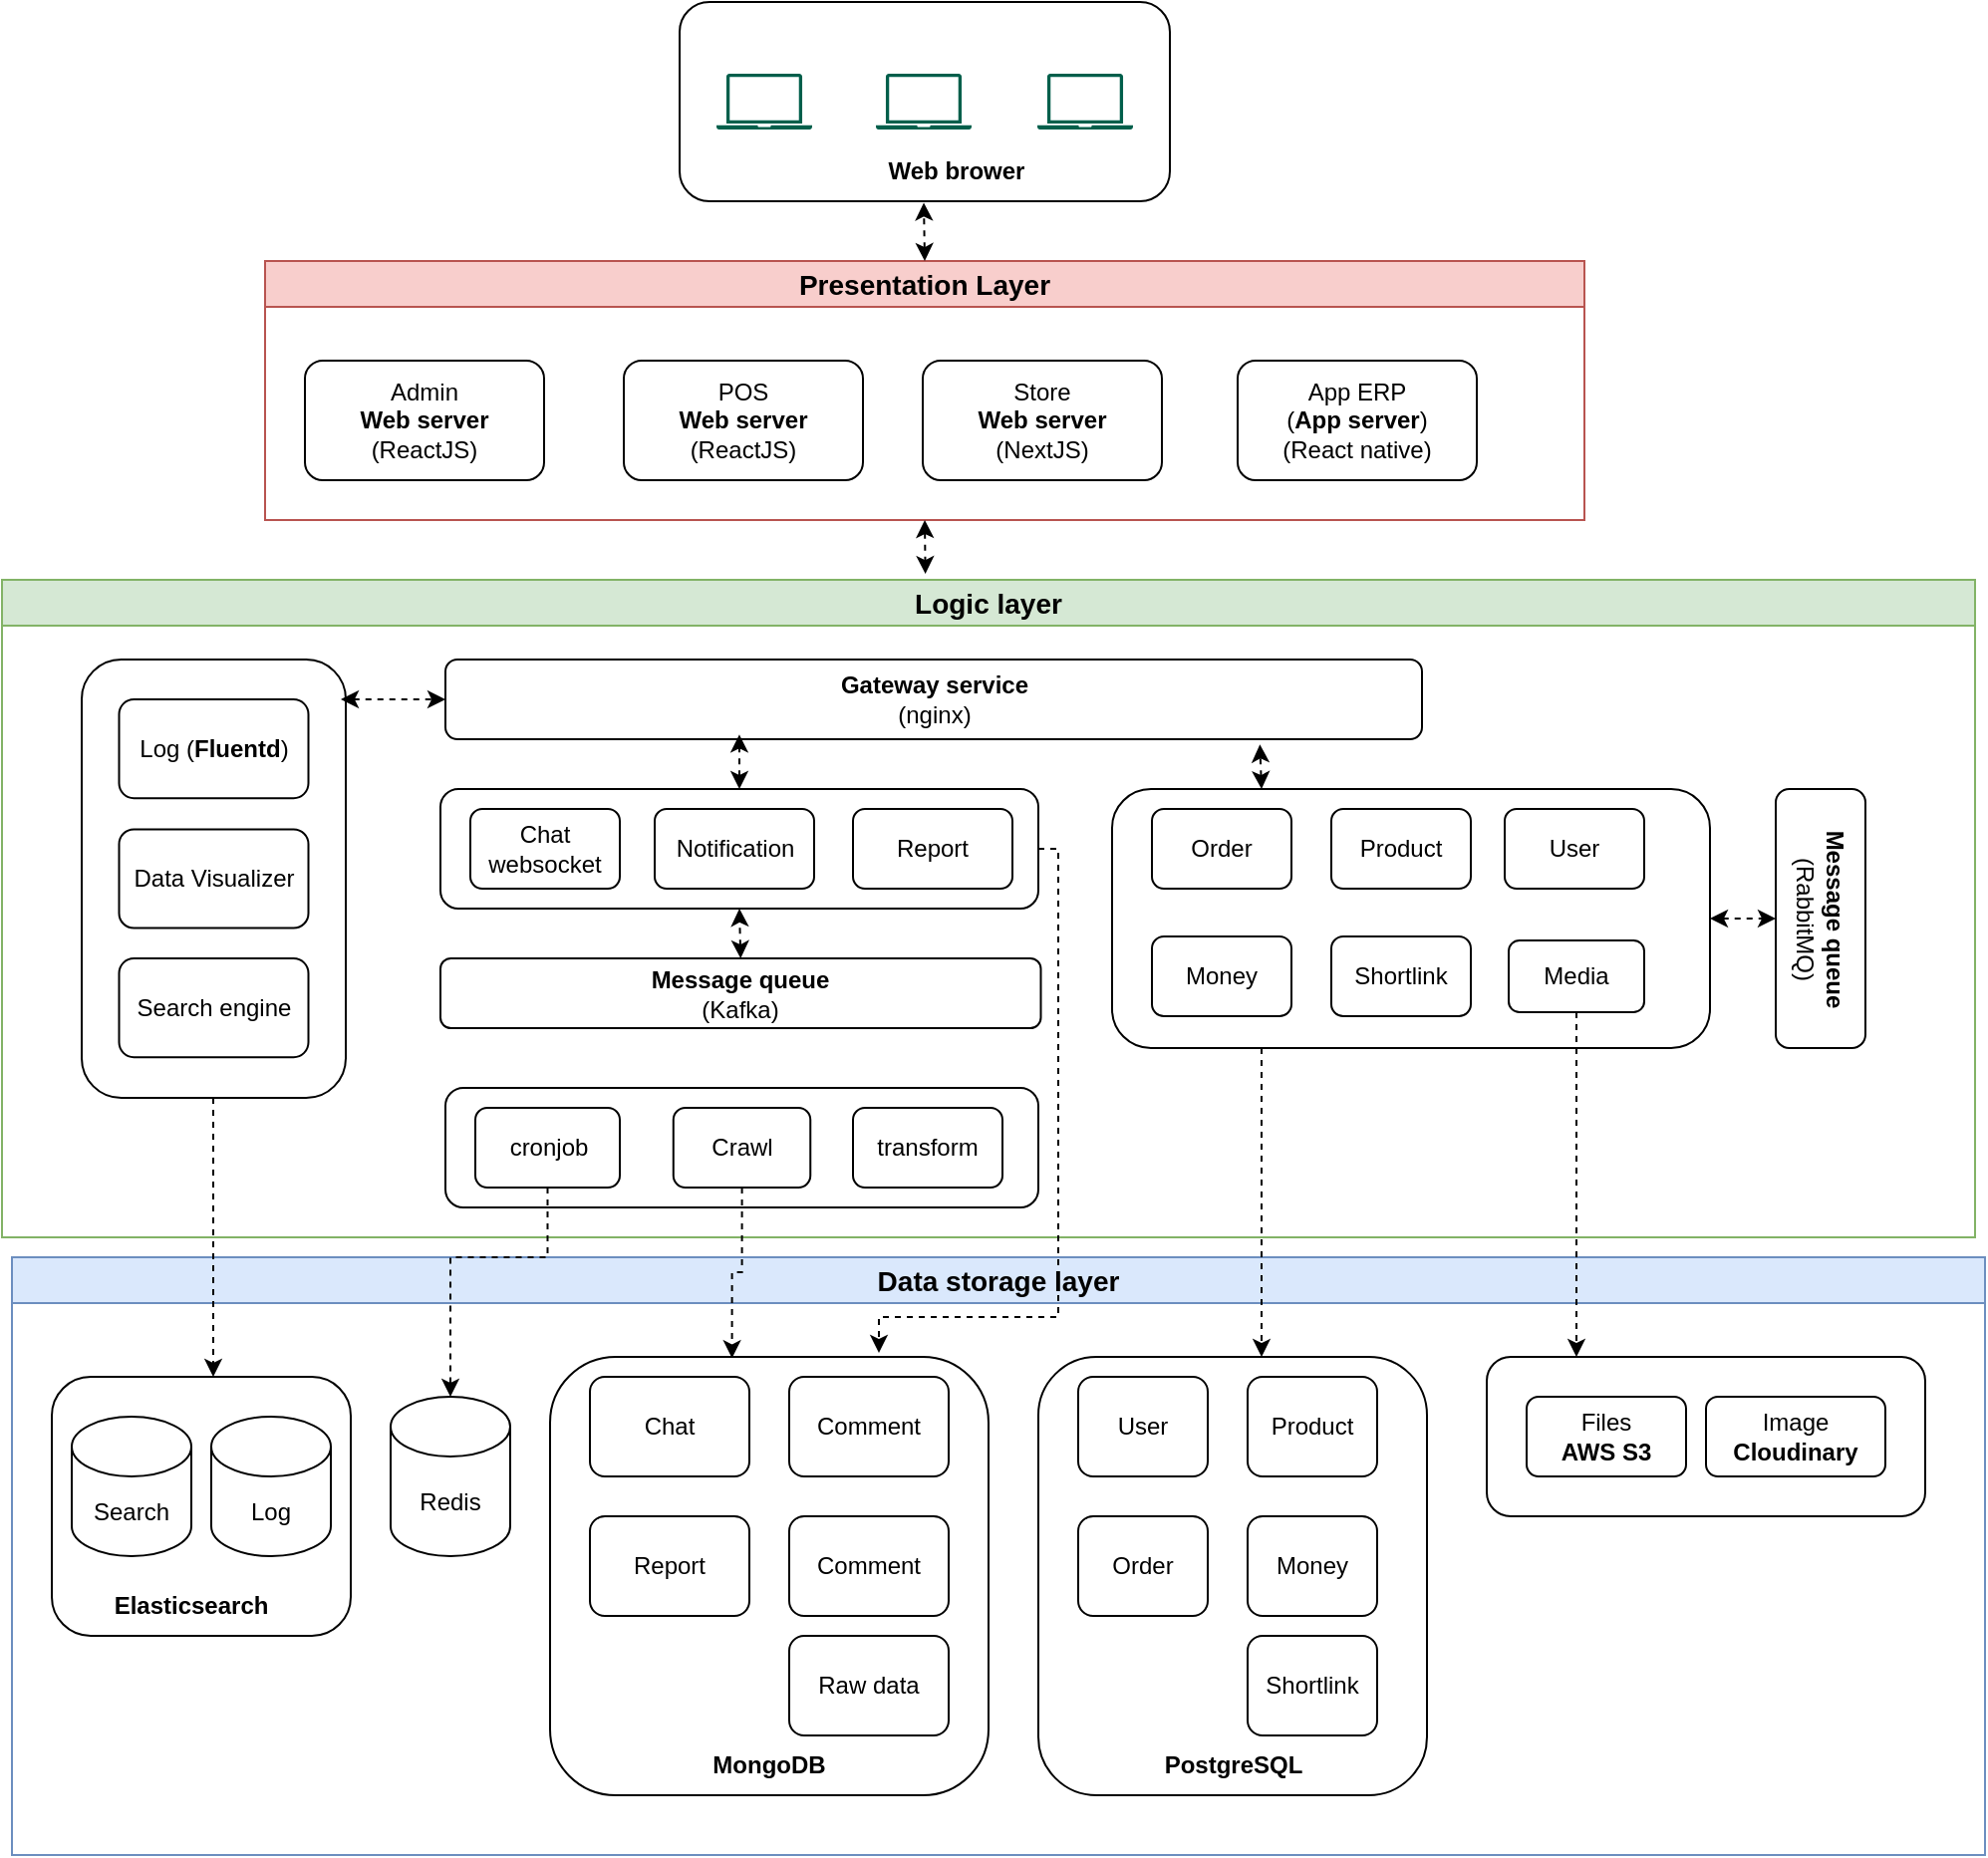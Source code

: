 <mxfile version="21.6.8" type="github">
  <diagram name="Page-1" id="j6dD-TUSr5Li1pP9D4Zx">
    <mxGraphModel dx="1730" dy="1546" grid="1" gridSize="10" guides="1" tooltips="1" connect="1" arrows="1" fold="1" page="1" pageScale="1" pageWidth="850" pageHeight="1100" math="0" shadow="0">
      <root>
        <mxCell id="0" />
        <mxCell id="1" parent="0" />
        <mxCell id="ZhyeiX_FUr-p3HCYH4gQ-8" value="&lt;font style=&quot;font-size: 14px;&quot;&gt;Presentation Layer&lt;/font&gt;" style="swimlane;whiteSpace=wrap;html=1;fillColor=#f8cecc;strokeColor=#b85450;" parent="1" vertex="1">
          <mxGeometry x="12" y="120" width="662" height="130" as="geometry" />
        </mxCell>
        <mxCell id="ZhyeiX_FUr-p3HCYH4gQ-9" value="Admin&lt;br&gt;&lt;b&gt;Web server&lt;/b&gt;&lt;br&gt;(ReactJS)" style="rounded=1;whiteSpace=wrap;html=1;" parent="ZhyeiX_FUr-p3HCYH4gQ-8" vertex="1">
          <mxGeometry x="20" y="50" width="120" height="60" as="geometry" />
        </mxCell>
        <mxCell id="ZhyeiX_FUr-p3HCYH4gQ-10" value="POS&lt;br&gt;&lt;b&gt;Web server&lt;/b&gt;&lt;br&gt;(ReactJS)" style="rounded=1;whiteSpace=wrap;html=1;" parent="ZhyeiX_FUr-p3HCYH4gQ-8" vertex="1">
          <mxGeometry x="180" y="50" width="120" height="60" as="geometry" />
        </mxCell>
        <mxCell id="ZhyeiX_FUr-p3HCYH4gQ-11" value="Store&lt;br&gt;&lt;b&gt;Web server&lt;/b&gt;&lt;br&gt;(NextJS)" style="rounded=1;whiteSpace=wrap;html=1;" parent="ZhyeiX_FUr-p3HCYH4gQ-8" vertex="1">
          <mxGeometry x="330" y="50" width="120" height="60" as="geometry" />
        </mxCell>
        <mxCell id="A_Ga23tRdeRfQlu0e6Dd-1" value="App ERP&lt;br&gt;(&lt;b&gt;App server&lt;/b&gt;)&lt;br&gt;(React native)" style="rounded=1;whiteSpace=wrap;html=1;" vertex="1" parent="ZhyeiX_FUr-p3HCYH4gQ-8">
          <mxGeometry x="488" y="50" width="120" height="60" as="geometry" />
        </mxCell>
        <mxCell id="ZhyeiX_FUr-p3HCYH4gQ-17" value="&lt;font style=&quot;font-size: 14px;&quot;&gt;Logic layer&lt;/font&gt;" style="swimlane;whiteSpace=wrap;html=1;fillColor=#d5e8d4;strokeColor=#82b366;movable=1;resizable=1;rotatable=1;deletable=1;editable=1;locked=0;connectable=1;" parent="1" vertex="1">
          <mxGeometry x="-120" y="280" width="990" height="330" as="geometry" />
        </mxCell>
        <mxCell id="ZhyeiX_FUr-p3HCYH4gQ-130" value="" style="rounded=1;whiteSpace=wrap;html=1;" parent="ZhyeiX_FUr-p3HCYH4gQ-17" vertex="1">
          <mxGeometry x="222.5" y="255" width="297.5" height="60" as="geometry" />
        </mxCell>
        <mxCell id="ZhyeiX_FUr-p3HCYH4gQ-131" value="" style="rounded=1;whiteSpace=wrap;html=1;" parent="ZhyeiX_FUr-p3HCYH4gQ-17" vertex="1">
          <mxGeometry x="220" y="105" width="300" height="60" as="geometry" />
        </mxCell>
        <mxCell id="ZhyeiX_FUr-p3HCYH4gQ-132" value="Notification" style="rounded=1;whiteSpace=wrap;html=1;" parent="ZhyeiX_FUr-p3HCYH4gQ-17" vertex="1">
          <mxGeometry x="327.5" y="115" width="80" height="40" as="geometry" />
        </mxCell>
        <mxCell id="ZhyeiX_FUr-p3HCYH4gQ-133" value="Chat&lt;br&gt;websocket" style="rounded=1;whiteSpace=wrap;html=1;" parent="ZhyeiX_FUr-p3HCYH4gQ-17" vertex="1">
          <mxGeometry x="235" y="115" width="75" height="40" as="geometry" />
        </mxCell>
        <mxCell id="ZhyeiX_FUr-p3HCYH4gQ-134" value="transform" style="rounded=1;whiteSpace=wrap;html=1;" parent="ZhyeiX_FUr-p3HCYH4gQ-17" vertex="1">
          <mxGeometry x="427" y="265" width="75" height="40" as="geometry" />
        </mxCell>
        <mxCell id="ZhyeiX_FUr-p3HCYH4gQ-135" value="cronjob" style="rounded=1;whiteSpace=wrap;html=1;" parent="ZhyeiX_FUr-p3HCYH4gQ-17" vertex="1">
          <mxGeometry x="237.5" y="265" width="72.5" height="40" as="geometry" />
        </mxCell>
        <mxCell id="ZhyeiX_FUr-p3HCYH4gQ-136" value="Crawl" style="rounded=1;whiteSpace=wrap;html=1;" parent="ZhyeiX_FUr-p3HCYH4gQ-17" vertex="1">
          <mxGeometry x="336.88" y="265" width="68.75" height="40" as="geometry" />
        </mxCell>
        <mxCell id="ZhyeiX_FUr-p3HCYH4gQ-137" value="Report" style="rounded=1;whiteSpace=wrap;html=1;" parent="ZhyeiX_FUr-p3HCYH4gQ-17" vertex="1">
          <mxGeometry x="427" y="115" width="80" height="40" as="geometry" />
        </mxCell>
        <mxCell id="ZhyeiX_FUr-p3HCYH4gQ-138" value="&lt;b&gt;Message queue&lt;/b&gt;&lt;br&gt;(RabbitMQ)&lt;b&gt;&lt;br&gt;&lt;/b&gt;" style="rounded=1;whiteSpace=wrap;html=1;rotation=90;" parent="ZhyeiX_FUr-p3HCYH4gQ-17" vertex="1">
          <mxGeometry x="847.5" y="147.5" width="130" height="45" as="geometry" />
        </mxCell>
        <mxCell id="ZhyeiX_FUr-p3HCYH4gQ-139" value="" style="rounded=1;whiteSpace=wrap;html=1;" parent="ZhyeiX_FUr-p3HCYH4gQ-17" vertex="1">
          <mxGeometry x="557" y="105" width="300" height="130" as="geometry" />
        </mxCell>
        <mxCell id="ZhyeiX_FUr-p3HCYH4gQ-140" value="Media" style="rounded=1;whiteSpace=wrap;html=1;" parent="ZhyeiX_FUr-p3HCYH4gQ-17" vertex="1">
          <mxGeometry x="756" y="181" width="68" height="36" as="geometry" />
        </mxCell>
        <mxCell id="ZhyeiX_FUr-p3HCYH4gQ-141" value="Shortlink" style="rounded=1;whiteSpace=wrap;html=1;" parent="ZhyeiX_FUr-p3HCYH4gQ-17" vertex="1">
          <mxGeometry x="667" y="179" width="70" height="40" as="geometry" />
        </mxCell>
        <mxCell id="ZhyeiX_FUr-p3HCYH4gQ-142" value="Order" style="rounded=1;whiteSpace=wrap;html=1;" parent="ZhyeiX_FUr-p3HCYH4gQ-17" vertex="1">
          <mxGeometry x="577" y="115" width="70" height="40" as="geometry" />
        </mxCell>
        <mxCell id="ZhyeiX_FUr-p3HCYH4gQ-143" value="Product" style="rounded=1;whiteSpace=wrap;html=1;" parent="ZhyeiX_FUr-p3HCYH4gQ-17" vertex="1">
          <mxGeometry x="667" y="115" width="70" height="40" as="geometry" />
        </mxCell>
        <mxCell id="ZhyeiX_FUr-p3HCYH4gQ-144" value="User" style="rounded=1;whiteSpace=wrap;html=1;" parent="ZhyeiX_FUr-p3HCYH4gQ-17" vertex="1">
          <mxGeometry x="754" y="115" width="70" height="40" as="geometry" />
        </mxCell>
        <mxCell id="ZhyeiX_FUr-p3HCYH4gQ-145" value="Money" style="rounded=1;whiteSpace=wrap;html=1;" parent="ZhyeiX_FUr-p3HCYH4gQ-17" vertex="1">
          <mxGeometry x="577" y="179" width="70" height="40" as="geometry" />
        </mxCell>
        <mxCell id="ZhyeiX_FUr-p3HCYH4gQ-146" value="&lt;b&gt;Message queue&lt;/b&gt;&lt;br&gt;(Kafka)&lt;b&gt;&lt;br&gt;&lt;/b&gt;" style="rounded=1;whiteSpace=wrap;html=1;" parent="ZhyeiX_FUr-p3HCYH4gQ-17" vertex="1">
          <mxGeometry x="220" y="190" width="301.25" height="35" as="geometry" />
        </mxCell>
        <mxCell id="ZhyeiX_FUr-p3HCYH4gQ-147" value="" style="endArrow=classic;startArrow=classic;html=1;exitX=0.5;exitY=0;exitDx=0;exitDy=0;entryX=0.5;entryY=1;entryDx=0;entryDy=0;rounded=0;strokeColor=default;dashed=1;" parent="ZhyeiX_FUr-p3HCYH4gQ-17" source="ZhyeiX_FUr-p3HCYH4gQ-146" target="ZhyeiX_FUr-p3HCYH4gQ-131" edge="1">
          <mxGeometry width="50" height="50" relative="1" as="geometry">
            <mxPoint x="647" y="365" as="sourcePoint" />
            <mxPoint x="697" y="315" as="targetPoint" />
          </mxGeometry>
        </mxCell>
        <mxCell id="ZhyeiX_FUr-p3HCYH4gQ-155" value="" style="group" parent="ZhyeiX_FUr-p3HCYH4gQ-17" vertex="1" connectable="0">
          <mxGeometry x="40" y="40" width="132.5" height="310" as="geometry" />
        </mxCell>
        <mxCell id="ZhyeiX_FUr-p3HCYH4gQ-152" value="" style="rounded=1;whiteSpace=wrap;html=1;" parent="ZhyeiX_FUr-p3HCYH4gQ-155" vertex="1">
          <mxGeometry width="132.5" height="220" as="geometry" />
        </mxCell>
        <mxCell id="ZhyeiX_FUr-p3HCYH4gQ-99" value="Log (&lt;b&gt;Fluentd&lt;/b&gt;)" style="rounded=1;whiteSpace=wrap;html=1;" parent="ZhyeiX_FUr-p3HCYH4gQ-155" vertex="1">
          <mxGeometry x="18.75" y="20.0" width="95" height="49.6" as="geometry" />
        </mxCell>
        <mxCell id="ZhyeiX_FUr-p3HCYH4gQ-122" value="Data Visualizer" style="rounded=1;whiteSpace=wrap;html=1;" parent="ZhyeiX_FUr-p3HCYH4gQ-155" vertex="1">
          <mxGeometry x="18.75" y="85.2" width="95" height="49.6" as="geometry" />
        </mxCell>
        <mxCell id="ZhyeiX_FUr-p3HCYH4gQ-126" value="Search engine" style="rounded=1;whiteSpace=wrap;html=1;" parent="ZhyeiX_FUr-p3HCYH4gQ-155" vertex="1">
          <mxGeometry x="18.75" y="150" width="95" height="49.6" as="geometry" />
        </mxCell>
        <mxCell id="ZhyeiX_FUr-p3HCYH4gQ-16" value="&lt;b&gt;Gateway service&lt;/b&gt;&lt;br&gt;(nginx)" style="rounded=1;whiteSpace=wrap;html=1;" parent="ZhyeiX_FUr-p3HCYH4gQ-17" vertex="1">
          <mxGeometry x="222.5" y="40" width="490" height="40" as="geometry" />
        </mxCell>
        <mxCell id="ZhyeiX_FUr-p3HCYH4gQ-160" value="" style="endArrow=classic;startArrow=classic;html=1;rounded=0;exitX=1;exitY=0.5;exitDx=0;exitDy=0;entryX=0.5;entryY=1;entryDx=0;entryDy=0;dashed=1;" parent="ZhyeiX_FUr-p3HCYH4gQ-17" source="ZhyeiX_FUr-p3HCYH4gQ-139" target="ZhyeiX_FUr-p3HCYH4gQ-138" edge="1">
          <mxGeometry width="50" height="50" relative="1" as="geometry">
            <mxPoint x="470" y="280" as="sourcePoint" />
            <mxPoint x="520" y="230" as="targetPoint" />
          </mxGeometry>
        </mxCell>
        <mxCell id="ZhyeiX_FUr-p3HCYH4gQ-163" value="" style="endArrow=classic;startArrow=classic;html=1;rounded=0;exitX=0.5;exitY=0;exitDx=0;exitDy=0;entryX=0.301;entryY=0.942;entryDx=0;entryDy=0;entryPerimeter=0;dashed=1;" parent="ZhyeiX_FUr-p3HCYH4gQ-17" source="ZhyeiX_FUr-p3HCYH4gQ-131" target="ZhyeiX_FUr-p3HCYH4gQ-16" edge="1">
          <mxGeometry width="50" height="50" relative="1" as="geometry">
            <mxPoint x="470" y="30" as="sourcePoint" />
            <mxPoint x="520" y="-20" as="targetPoint" />
          </mxGeometry>
        </mxCell>
        <mxCell id="ZhyeiX_FUr-p3HCYH4gQ-164" value="" style="endArrow=classic;startArrow=classic;html=1;rounded=0;exitX=0.25;exitY=0;exitDx=0;exitDy=0;entryX=0.834;entryY=1.067;entryDx=0;entryDy=0;entryPerimeter=0;dashed=1;" parent="ZhyeiX_FUr-p3HCYH4gQ-17" source="ZhyeiX_FUr-p3HCYH4gQ-139" target="ZhyeiX_FUr-p3HCYH4gQ-16" edge="1">
          <mxGeometry width="50" height="50" relative="1" as="geometry">
            <mxPoint x="470" y="30" as="sourcePoint" />
            <mxPoint x="520" y="-20" as="targetPoint" />
          </mxGeometry>
        </mxCell>
        <mxCell id="ZhyeiX_FUr-p3HCYH4gQ-31" value="&lt;font style=&quot;font-size: 14px;&quot;&gt;Data storage layer&lt;/font&gt;" style="swimlane;whiteSpace=wrap;html=1;fillColor=#dae8fc;strokeColor=#6c8ebf;startSize=23;" parent="1" vertex="1">
          <mxGeometry x="-115" y="620" width="990" height="300" as="geometry" />
        </mxCell>
        <mxCell id="ZhyeiX_FUr-p3HCYH4gQ-50" value="" style="rounded=1;whiteSpace=wrap;html=1;" parent="ZhyeiX_FUr-p3HCYH4gQ-31" vertex="1">
          <mxGeometry x="270" y="50" width="220" height="220" as="geometry" />
        </mxCell>
        <mxCell id="ZhyeiX_FUr-p3HCYH4gQ-63" value="" style="rounded=1;whiteSpace=wrap;html=1;" parent="ZhyeiX_FUr-p3HCYH4gQ-31" vertex="1">
          <mxGeometry x="740" y="50" width="220" height="80" as="geometry" />
        </mxCell>
        <mxCell id="ZhyeiX_FUr-p3HCYH4gQ-70" value="&lt;b&gt;MongoDB&lt;/b&gt;" style="text;html=1;strokeColor=none;fillColor=none;align=center;verticalAlign=middle;whiteSpace=wrap;rounded=0;" parent="ZhyeiX_FUr-p3HCYH4gQ-31" vertex="1">
          <mxGeometry x="350" y="240" width="60" height="30" as="geometry" />
        </mxCell>
        <mxCell id="ZhyeiX_FUr-p3HCYH4gQ-95" value="Redis" style="shape=cylinder3;whiteSpace=wrap;html=1;boundedLbl=1;backgroundOutline=1;size=15;" parent="ZhyeiX_FUr-p3HCYH4gQ-31" vertex="1">
          <mxGeometry x="190" y="70" width="60" height="80" as="geometry" />
        </mxCell>
        <mxCell id="ZhyeiX_FUr-p3HCYH4gQ-64" value="" style="rounded=1;whiteSpace=wrap;html=1;" parent="ZhyeiX_FUr-p3HCYH4gQ-31" vertex="1">
          <mxGeometry x="20" y="60" width="150" height="130" as="geometry" />
        </mxCell>
        <mxCell id="ZhyeiX_FUr-p3HCYH4gQ-94" value="Elasticsearch" style="text;html=1;strokeColor=none;fillColor=none;align=center;verticalAlign=middle;whiteSpace=wrap;rounded=0;fontStyle=1" parent="ZhyeiX_FUr-p3HCYH4gQ-31" vertex="1">
          <mxGeometry x="60" y="160" width="60" height="30" as="geometry" />
        </mxCell>
        <mxCell id="ZhyeiX_FUr-p3HCYH4gQ-57" value="Files&lt;br&gt;&lt;b&gt;AWS S3&lt;/b&gt;" style="rounded=1;whiteSpace=wrap;html=1;" parent="ZhyeiX_FUr-p3HCYH4gQ-31" vertex="1">
          <mxGeometry x="760" y="70" width="80" height="40" as="geometry" />
        </mxCell>
        <mxCell id="ZhyeiX_FUr-p3HCYH4gQ-58" value="Image&lt;br&gt;&lt;b&gt;Cloudinary&lt;/b&gt;" style="rounded=1;whiteSpace=wrap;html=1;" parent="ZhyeiX_FUr-p3HCYH4gQ-31" vertex="1">
          <mxGeometry x="850" y="70" width="90" height="40" as="geometry" />
        </mxCell>
        <mxCell id="ZhyeiX_FUr-p3HCYH4gQ-66" value="Chat" style="rounded=1;whiteSpace=wrap;html=1;" parent="ZhyeiX_FUr-p3HCYH4gQ-31" vertex="1">
          <mxGeometry x="290" y="60" width="80" height="50" as="geometry" />
        </mxCell>
        <mxCell id="ZhyeiX_FUr-p3HCYH4gQ-67" value="Comment" style="rounded=1;whiteSpace=wrap;html=1;" parent="ZhyeiX_FUr-p3HCYH4gQ-31" vertex="1">
          <mxGeometry x="390" y="60" width="80" height="50" as="geometry" />
        </mxCell>
        <mxCell id="ZhyeiX_FUr-p3HCYH4gQ-68" value="Report" style="rounded=1;whiteSpace=wrap;html=1;" parent="ZhyeiX_FUr-p3HCYH4gQ-31" vertex="1">
          <mxGeometry x="290" y="130" width="80" height="50" as="geometry" />
        </mxCell>
        <mxCell id="ZhyeiX_FUr-p3HCYH4gQ-69" value="Comment" style="rounded=1;whiteSpace=wrap;html=1;" parent="ZhyeiX_FUr-p3HCYH4gQ-31" vertex="1">
          <mxGeometry x="390" y="130" width="80" height="50" as="geometry" />
        </mxCell>
        <mxCell id="ZhyeiX_FUr-p3HCYH4gQ-103" value="Raw data" style="rounded=1;whiteSpace=wrap;html=1;" parent="ZhyeiX_FUr-p3HCYH4gQ-31" vertex="1">
          <mxGeometry x="390" y="190" width="80" height="50" as="geometry" />
        </mxCell>
        <mxCell id="ZhyeiX_FUr-p3HCYH4gQ-61" value="Search" style="shape=cylinder3;whiteSpace=wrap;html=1;boundedLbl=1;backgroundOutline=1;size=15;" parent="ZhyeiX_FUr-p3HCYH4gQ-31" vertex="1">
          <mxGeometry x="30" y="80" width="60" height="70" as="geometry" />
        </mxCell>
        <mxCell id="ZhyeiX_FUr-p3HCYH4gQ-124" value="Log" style="shape=cylinder3;whiteSpace=wrap;html=1;boundedLbl=1;backgroundOutline=1;size=15;" parent="ZhyeiX_FUr-p3HCYH4gQ-31" vertex="1">
          <mxGeometry x="100" y="80" width="60" height="70" as="geometry" />
        </mxCell>
        <mxCell id="ZhyeiX_FUr-p3HCYH4gQ-33" value="" style="rounded=1;whiteSpace=wrap;html=1;" parent="ZhyeiX_FUr-p3HCYH4gQ-31" vertex="1">
          <mxGeometry x="515" y="50" width="195" height="220" as="geometry" />
        </mxCell>
        <mxCell id="ZhyeiX_FUr-p3HCYH4gQ-71" value="User" style="rounded=1;whiteSpace=wrap;html=1;" parent="ZhyeiX_FUr-p3HCYH4gQ-31" vertex="1">
          <mxGeometry x="535" y="60" width="65" height="50" as="geometry" />
        </mxCell>
        <mxCell id="ZhyeiX_FUr-p3HCYH4gQ-90" value="Product" style="rounded=1;whiteSpace=wrap;html=1;" parent="ZhyeiX_FUr-p3HCYH4gQ-31" vertex="1">
          <mxGeometry x="620" y="60" width="65" height="50" as="geometry" />
        </mxCell>
        <mxCell id="ZhyeiX_FUr-p3HCYH4gQ-91" value="Order" style="rounded=1;whiteSpace=wrap;html=1;" parent="ZhyeiX_FUr-p3HCYH4gQ-31" vertex="1">
          <mxGeometry x="535" y="130" width="65" height="50" as="geometry" />
        </mxCell>
        <mxCell id="ZhyeiX_FUr-p3HCYH4gQ-46" value="&lt;b&gt;PostgreSQL&lt;/b&gt;" style="text;html=1;strokeColor=none;fillColor=none;align=center;verticalAlign=middle;whiteSpace=wrap;rounded=0;" parent="ZhyeiX_FUr-p3HCYH4gQ-31" vertex="1">
          <mxGeometry x="582.5" y="240" width="60" height="30" as="geometry" />
        </mxCell>
        <mxCell id="ZhyeiX_FUr-p3HCYH4gQ-93" value="Money" style="rounded=1;whiteSpace=wrap;html=1;" parent="ZhyeiX_FUr-p3HCYH4gQ-31" vertex="1">
          <mxGeometry x="620" y="130" width="65" height="50" as="geometry" />
        </mxCell>
        <mxCell id="ZhyeiX_FUr-p3HCYH4gQ-166" value="Shortlink" style="rounded=1;whiteSpace=wrap;html=1;" parent="ZhyeiX_FUr-p3HCYH4gQ-31" vertex="1">
          <mxGeometry x="620" y="190" width="65" height="50" as="geometry" />
        </mxCell>
        <mxCell id="ZhyeiX_FUr-p3HCYH4gQ-149" style="edgeStyle=orthogonalEdgeStyle;rounded=0;orthogonalLoop=1;jettySize=auto;html=1;exitX=0.25;exitY=1;exitDx=0;exitDy=0;dashed=1;" parent="1" source="ZhyeiX_FUr-p3HCYH4gQ-139" edge="1">
          <mxGeometry relative="1" as="geometry">
            <mxPoint x="512" y="670" as="targetPoint" />
            <Array as="points">
              <mxPoint x="512" y="668" />
            </Array>
          </mxGeometry>
        </mxCell>
        <mxCell id="ZhyeiX_FUr-p3HCYH4gQ-162" style="edgeStyle=orthogonalEdgeStyle;rounded=0;orthogonalLoop=1;jettySize=auto;html=1;entryX=0.5;entryY=0;entryDx=0;entryDy=0;entryPerimeter=0;dashed=1;" parent="1" source="ZhyeiX_FUr-p3HCYH4gQ-135" target="ZhyeiX_FUr-p3HCYH4gQ-95" edge="1">
          <mxGeometry relative="1" as="geometry">
            <Array as="points">
              <mxPoint x="110" y="620" />
              <mxPoint x="110" y="620" />
            </Array>
          </mxGeometry>
        </mxCell>
        <mxCell id="ZhyeiX_FUr-p3HCYH4gQ-165" value="" style="endArrow=classic;startArrow=classic;html=1;rounded=0;dashed=1;entryX=0;entryY=0.5;entryDx=0;entryDy=0;" parent="1" target="ZhyeiX_FUr-p3HCYH4gQ-16" edge="1">
          <mxGeometry width="50" height="50" relative="1" as="geometry">
            <mxPoint x="50" y="340" as="sourcePoint" />
            <mxPoint x="90" y="340" as="targetPoint" />
          </mxGeometry>
        </mxCell>
        <mxCell id="ZhyeiX_FUr-p3HCYH4gQ-167" style="edgeStyle=orthogonalEdgeStyle;rounded=0;orthogonalLoop=1;jettySize=auto;html=1;dashed=1;" parent="1" source="ZhyeiX_FUr-p3HCYH4gQ-140" edge="1">
          <mxGeometry relative="1" as="geometry">
            <Array as="points">
              <mxPoint x="670" y="670" />
            </Array>
            <mxPoint x="670" y="670" as="targetPoint" />
          </mxGeometry>
        </mxCell>
        <mxCell id="ZhyeiX_FUr-p3HCYH4gQ-169" style="edgeStyle=orthogonalEdgeStyle;rounded=0;orthogonalLoop=1;jettySize=auto;html=1;dashed=1;" parent="1" source="ZhyeiX_FUr-p3HCYH4gQ-131" edge="1">
          <mxGeometry relative="1" as="geometry">
            <Array as="points">
              <mxPoint x="410" y="415" />
              <mxPoint x="410" y="650" />
              <mxPoint x="320" y="650" />
              <mxPoint x="320" y="668" />
            </Array>
            <mxPoint x="320" y="668" as="targetPoint" />
          </mxGeometry>
        </mxCell>
        <mxCell id="ZhyeiX_FUr-p3HCYH4gQ-170" style="edgeStyle=orthogonalEdgeStyle;rounded=0;orthogonalLoop=1;jettySize=auto;html=1;entryX=0.415;entryY=0.003;entryDx=0;entryDy=0;entryPerimeter=0;dashed=1;" parent="1" source="ZhyeiX_FUr-p3HCYH4gQ-136" target="ZhyeiX_FUr-p3HCYH4gQ-50" edge="1">
          <mxGeometry relative="1" as="geometry" />
        </mxCell>
        <mxCell id="ZhyeiX_FUr-p3HCYH4gQ-176" value="" style="group" parent="1" vertex="1" connectable="0">
          <mxGeometry x="220" y="-10" width="246" height="100" as="geometry" />
        </mxCell>
        <mxCell id="ZhyeiX_FUr-p3HCYH4gQ-172" value="" style="rounded=1;whiteSpace=wrap;html=1;" parent="ZhyeiX_FUr-p3HCYH4gQ-176" vertex="1">
          <mxGeometry width="246" height="100" as="geometry" />
        </mxCell>
        <mxCell id="ZhyeiX_FUr-p3HCYH4gQ-173" value="" style="sketch=0;pointerEvents=1;shadow=0;dashed=0;html=1;strokeColor=none;fillColor=#005F4B;labelPosition=center;verticalLabelPosition=bottom;verticalAlign=top;align=center;outlineConnect=0;shape=mxgraph.veeam2.laptop;" parent="ZhyeiX_FUr-p3HCYH4gQ-176" vertex="1">
          <mxGeometry x="98.5" y="36" width="48" height="28.0" as="geometry" />
        </mxCell>
        <mxCell id="ZhyeiX_FUr-p3HCYH4gQ-174" value="" style="sketch=0;pointerEvents=1;shadow=0;dashed=0;html=1;strokeColor=none;fillColor=#005F4B;labelPosition=center;verticalLabelPosition=bottom;verticalAlign=top;align=center;outlineConnect=0;shape=mxgraph.veeam2.laptop;" parent="ZhyeiX_FUr-p3HCYH4gQ-176" vertex="1">
          <mxGeometry x="179.5" y="36" width="48" height="28.0" as="geometry" />
        </mxCell>
        <mxCell id="ZhyeiX_FUr-p3HCYH4gQ-175" value="" style="sketch=0;pointerEvents=1;shadow=0;dashed=0;html=1;strokeColor=none;fillColor=#005F4B;labelPosition=center;verticalLabelPosition=bottom;verticalAlign=top;align=center;outlineConnect=0;shape=mxgraph.veeam2.laptop;" parent="ZhyeiX_FUr-p3HCYH4gQ-176" vertex="1">
          <mxGeometry x="18.5" y="36" width="48" height="28.0" as="geometry" />
        </mxCell>
        <mxCell id="ZhyeiX_FUr-p3HCYH4gQ-178" value="&lt;b&gt;Web brower&lt;/b&gt;" style="text;html=1;strokeColor=none;fillColor=none;align=center;verticalAlign=middle;whiteSpace=wrap;rounded=0;" parent="ZhyeiX_FUr-p3HCYH4gQ-176" vertex="1">
          <mxGeometry x="86.5" y="70" width="103.5" height="30" as="geometry" />
        </mxCell>
        <mxCell id="ZhyeiX_FUr-p3HCYH4gQ-179" value="" style="endArrow=classic;startArrow=classic;html=1;rounded=0;entryX=0.348;entryY=1.025;entryDx=0;entryDy=0;exitX=0.5;exitY=0;exitDx=0;exitDy=0;entryPerimeter=0;dashed=1;" parent="1" source="ZhyeiX_FUr-p3HCYH4gQ-8" target="ZhyeiX_FUr-p3HCYH4gQ-178" edge="1">
          <mxGeometry width="50" height="50" relative="1" as="geometry">
            <mxPoint x="350" y="160" as="sourcePoint" />
            <mxPoint x="400" y="110" as="targetPoint" />
          </mxGeometry>
        </mxCell>
        <mxCell id="ZhyeiX_FUr-p3HCYH4gQ-180" style="edgeStyle=orthogonalEdgeStyle;rounded=0;orthogonalLoop=1;jettySize=auto;html=1;dashed=1;" parent="1" source="ZhyeiX_FUr-p3HCYH4gQ-152" edge="1">
          <mxGeometry relative="1" as="geometry">
            <Array as="points">
              <mxPoint x="-14" y="680" />
            </Array>
            <mxPoint x="-14" y="680" as="targetPoint" />
          </mxGeometry>
        </mxCell>
        <mxCell id="ZhyeiX_FUr-p3HCYH4gQ-184" value="" style="endArrow=classic;startArrow=classic;html=1;rounded=0;exitX=0.5;exitY=1;exitDx=0;exitDy=0;entryX=0.468;entryY=-0.009;entryDx=0;entryDy=0;entryPerimeter=0;dashed=1;" parent="1" source="ZhyeiX_FUr-p3HCYH4gQ-8" target="ZhyeiX_FUr-p3HCYH4gQ-17" edge="1">
          <mxGeometry width="50" height="50" relative="1" as="geometry">
            <mxPoint x="370" y="260" as="sourcePoint" />
            <mxPoint x="420" y="210" as="targetPoint" />
          </mxGeometry>
        </mxCell>
      </root>
    </mxGraphModel>
  </diagram>
</mxfile>
